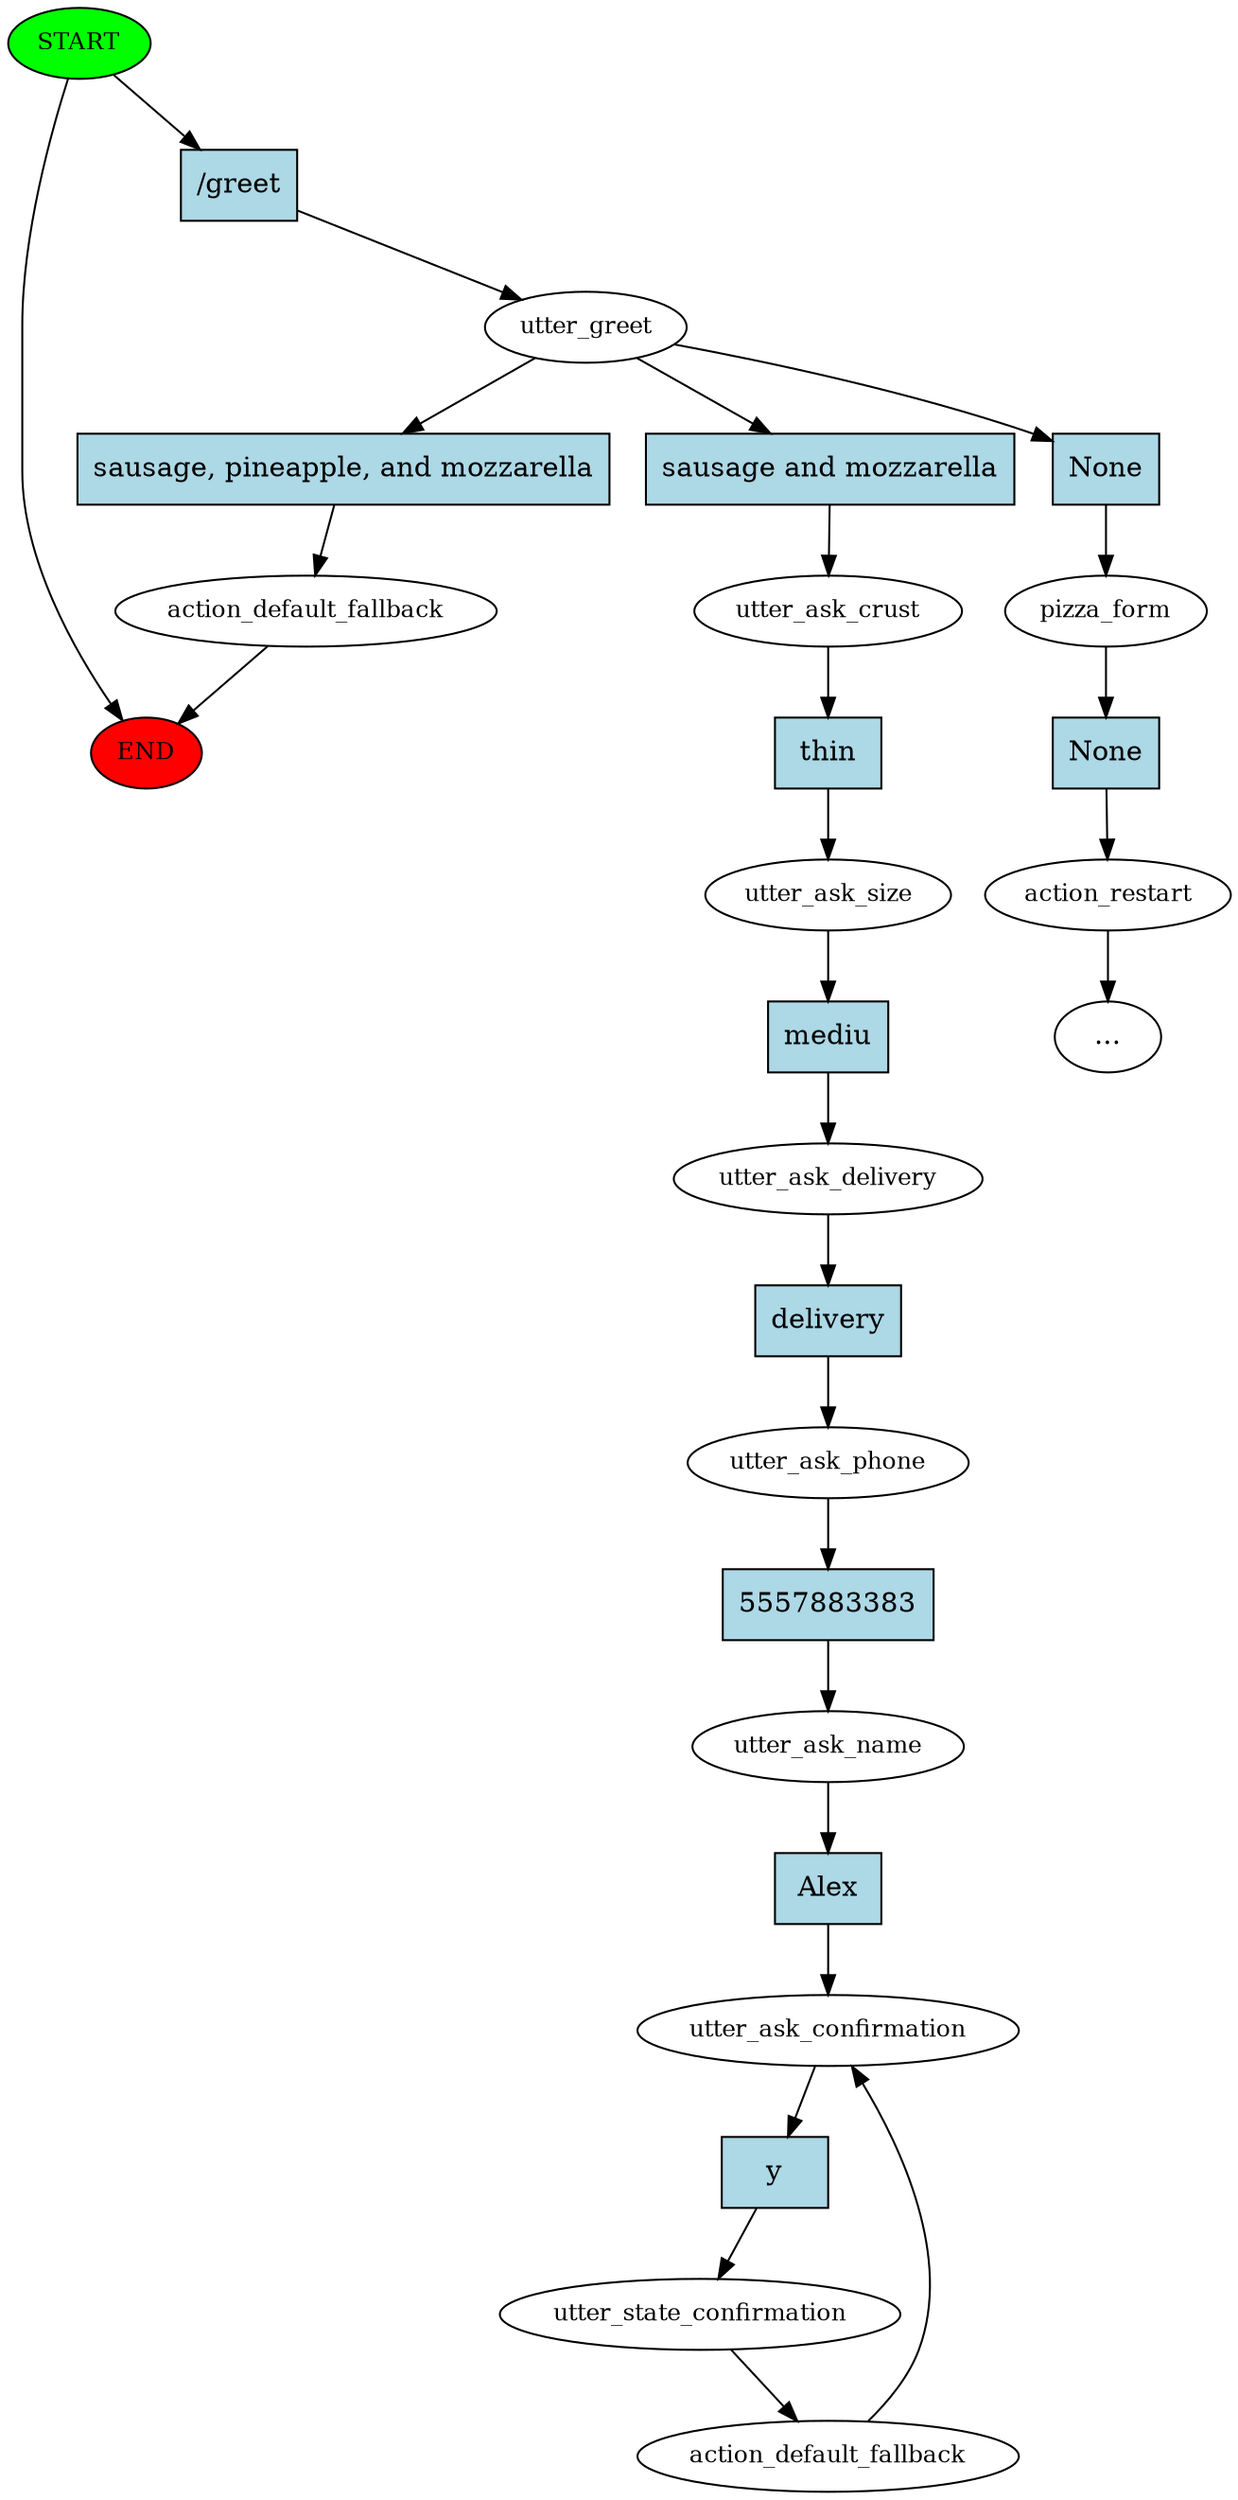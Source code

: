 digraph  {
0 [class="start active", fillcolor=green, fontsize=12, label=START, style=filled];
"-1" [class=end, fillcolor=red, fontsize=12, label=END, style=filled];
1 [class=active, fontsize=12, label=utter_greet];
2 [class="", fontsize=12, label=pizza_form];
3 [class="", fontsize=12, label=action_restart];
"-3" [class=ellipsis, label="..."];
5 [class="", fontsize=12, label=action_default_fallback];
7 [class=active, fontsize=12, label=utter_ask_crust];
8 [class=active, fontsize=12, label=utter_ask_size];
9 [class=active, fontsize=12, label=utter_ask_delivery];
10 [class=active, fontsize=12, label=utter_ask_phone];
11 [class=active, fontsize=12, label=utter_ask_name];
12 [class=active, fontsize=12, label=utter_ask_confirmation];
13 [class=active, fontsize=12, label=utter_state_confirmation];
14 [class="active dashed", fontsize=12, label=action_default_fallback];
18 [class="intent active", fillcolor=lightblue, label="/greet", shape=rect, style=filled];
19 [class=intent, fillcolor=lightblue, label=None, shape=rect, style=filled];
20 [class=intent, fillcolor=lightblue, label="sausage, pineapple, and mozzarella", shape=rect, style=filled];
21 [class="intent active", fillcolor=lightblue, label="sausage and mozzarella", shape=rect, style=filled];
22 [class=intent, fillcolor=lightblue, label=None, shape=rect, style=filled];
23 [class="intent active", fillcolor=lightblue, label=thin, shape=rect, style=filled];
24 [class="intent active", fillcolor=lightblue, label=mediu, shape=rect, style=filled];
25 [class="intent active", fillcolor=lightblue, label=delivery, shape=rect, style=filled];
26 [class="intent active", fillcolor=lightblue, label=5557883383, shape=rect, style=filled];
27 [class="intent active", fillcolor=lightblue, label=Alex, shape=rect, style=filled];
28 [class="intent active", fillcolor=lightblue, label=y, shape=rect, style=filled];
0 -> "-1"  [class="", key=NONE, label=""];
0 -> 18  [class=active, key=0];
1 -> 19  [class="", key=0];
1 -> 20  [class="", key=0];
1 -> 21  [class=active, key=0];
2 -> 22  [class="", key=0];
3 -> "-3"  [class="", key=NONE, label=""];
5 -> "-1"  [class="", key=NONE, label=""];
7 -> 23  [class=active, key=0];
8 -> 24  [class=active, key=0];
9 -> 25  [class=active, key=0];
10 -> 26  [class=active, key=0];
11 -> 27  [class=active, key=0];
12 -> 28  [class=active, key=0];
13 -> 14  [class=active, key=NONE, label=""];
14 -> 12  [class=active, key=NONE, label=""];
18 -> 1  [class=active, key=0];
19 -> 2  [class="", key=0];
20 -> 5  [class="", key=0];
21 -> 7  [class=active, key=0];
22 -> 3  [class="", key=0];
23 -> 8  [class=active, key=0];
24 -> 9  [class=active, key=0];
25 -> 10  [class=active, key=0];
26 -> 11  [class=active, key=0];
27 -> 12  [class=active, key=0];
28 -> 13  [class=active, key=0];
}
